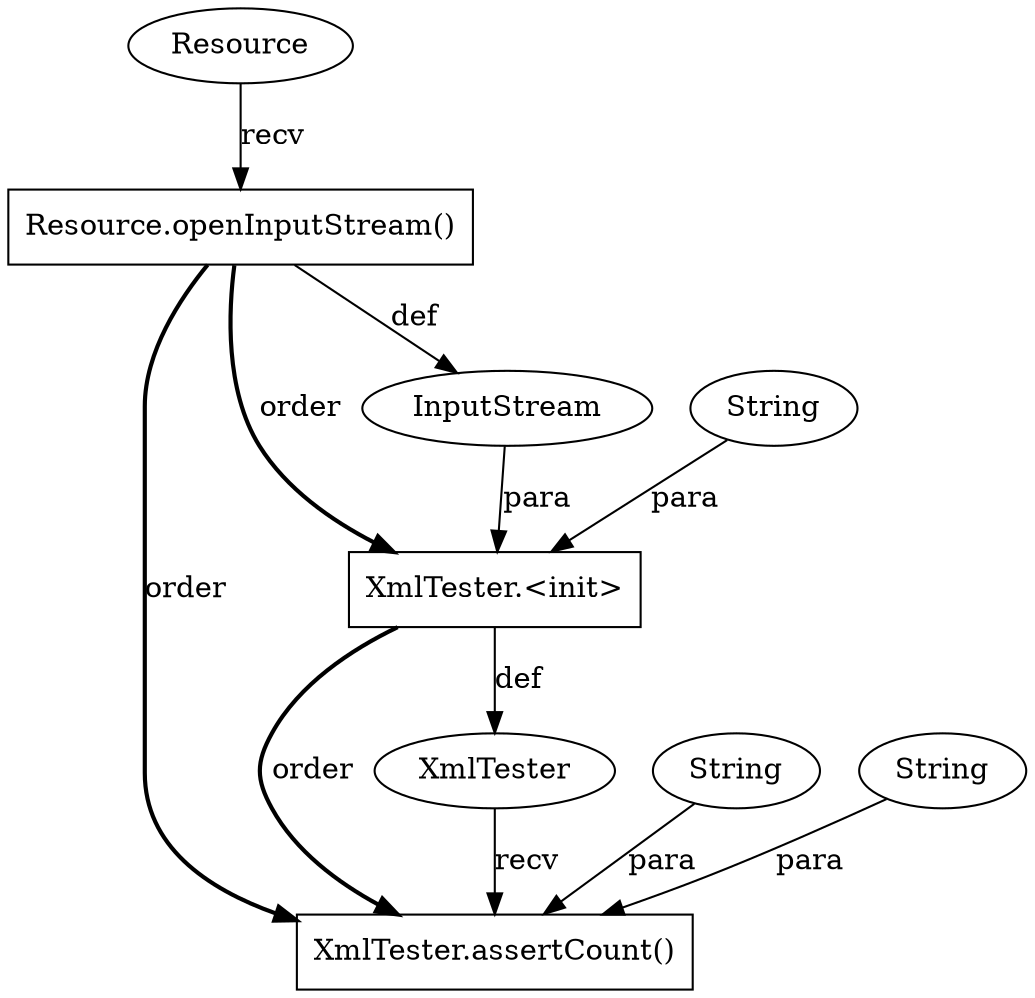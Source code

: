 digraph "AUG" {

  1 [ label="XmlTester.assertCount()" shape="box" ];
  2 [ label="XmlTester" shape="ellipse" ];
  3 [ label="String" shape="ellipse" ];
  4 [ label="String" shape="ellipse" ];
  5 [ label="XmlTester.<init>" shape="box" ];
  6 [ label="InputStream" shape="ellipse" ];
  7 [ label="Resource.openInputStream()" shape="box" ];
  8 [ label="Resource" shape="ellipse" ];
  9 [ label="String" shape="ellipse" ];
  7 -> 1 [ label="order" style="bold" ];
  4 -> 1 [ label="para" style="solid" ];
  2 -> 1 [ label="recv" style="solid" ];
  3 -> 1 [ label="para" style="solid" ];
  5 -> 1 [ label="order" style="bold" ];
  5 -> 2 [ label="def" style="solid" ];
  6 -> 5 [ label="para" style="solid" ];
  9 -> 5 [ label="para" style="solid" ];
  7 -> 5 [ label="order" style="bold" ];
  7 -> 6 [ label="def" style="solid" ];
  8 -> 7 [ label="recv" style="solid" ];
}
